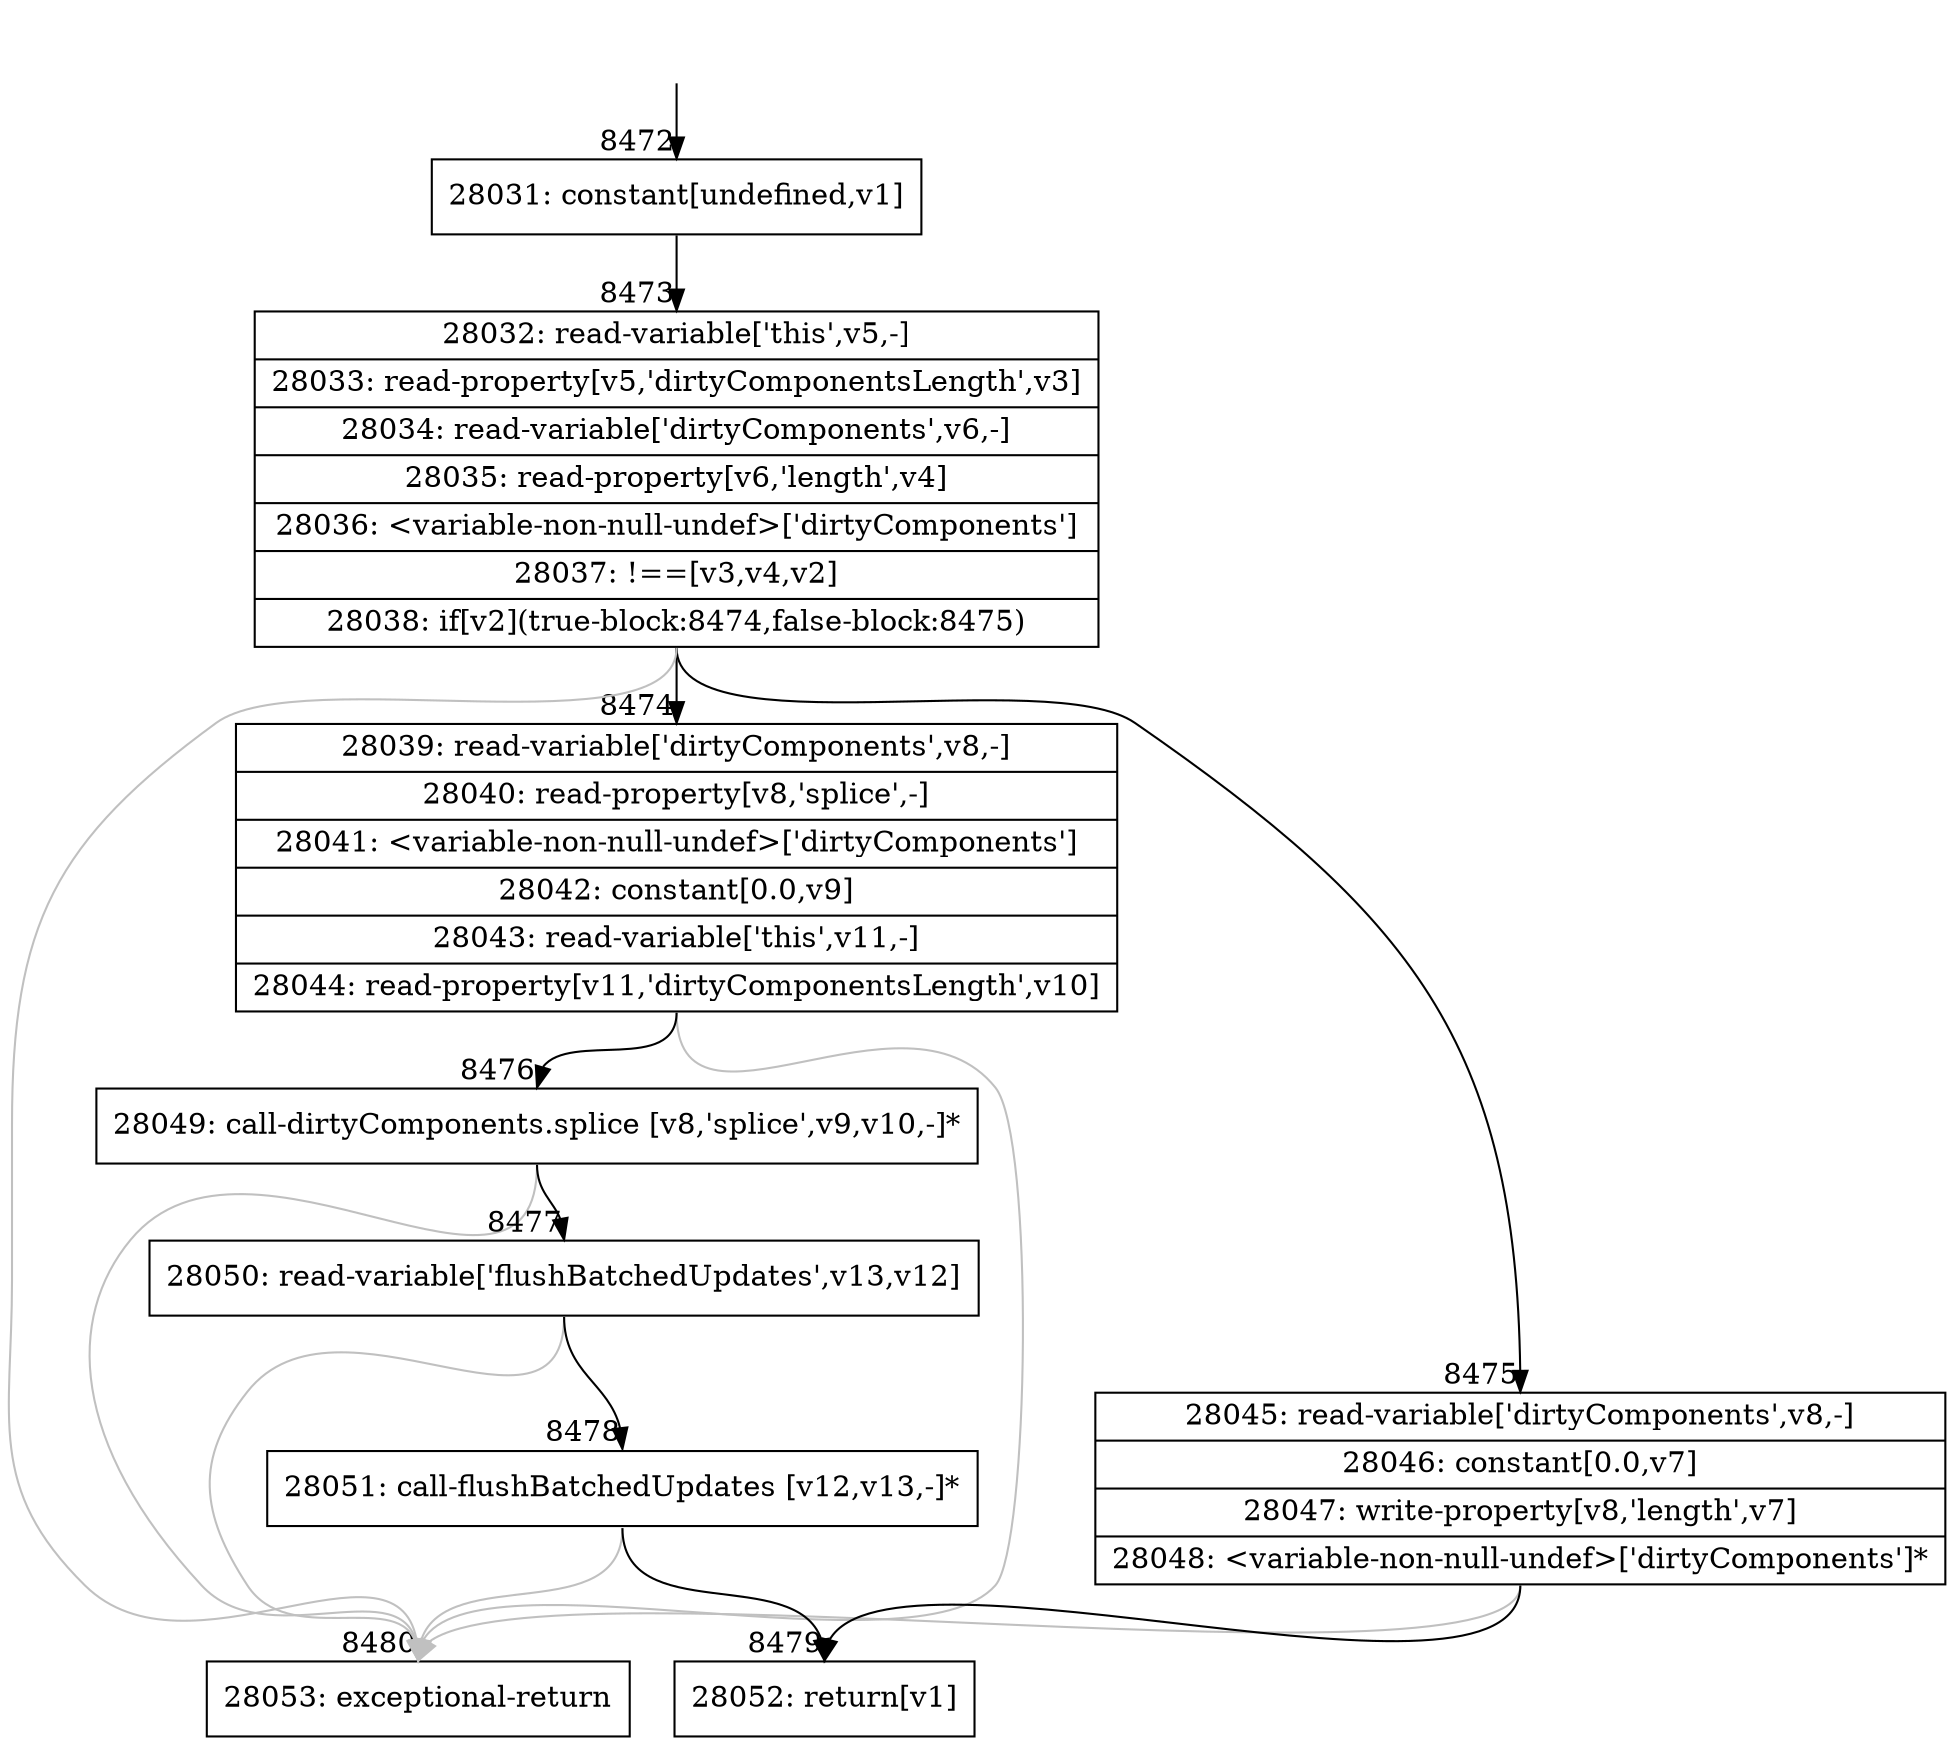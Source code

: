 digraph {
rankdir="TD"
BB_entry622[shape=none,label=""];
BB_entry622 -> BB8472 [tailport=s, headport=n, headlabel="    8472"]
BB8472 [shape=record label="{28031: constant[undefined,v1]}" ] 
BB8472 -> BB8473 [tailport=s, headport=n, headlabel="      8473"]
BB8473 [shape=record label="{28032: read-variable['this',v5,-]|28033: read-property[v5,'dirtyComponentsLength',v3]|28034: read-variable['dirtyComponents',v6,-]|28035: read-property[v6,'length',v4]|28036: \<variable-non-null-undef\>['dirtyComponents']|28037: !==[v3,v4,v2]|28038: if[v2](true-block:8474,false-block:8475)}" ] 
BB8473 -> BB8474 [tailport=s, headport=n, headlabel="      8474"]
BB8473 -> BB8475 [tailport=s, headport=n, headlabel="      8475"]
BB8473 -> BB8480 [tailport=s, headport=n, color=gray, headlabel="      8480"]
BB8474 [shape=record label="{28039: read-variable['dirtyComponents',v8,-]|28040: read-property[v8,'splice',-]|28041: \<variable-non-null-undef\>['dirtyComponents']|28042: constant[0.0,v9]|28043: read-variable['this',v11,-]|28044: read-property[v11,'dirtyComponentsLength',v10]}" ] 
BB8474 -> BB8476 [tailport=s, headport=n, headlabel="      8476"]
BB8474 -> BB8480 [tailport=s, headport=n, color=gray]
BB8475 [shape=record label="{28045: read-variable['dirtyComponents',v8,-]|28046: constant[0.0,v7]|28047: write-property[v8,'length',v7]|28048: \<variable-non-null-undef\>['dirtyComponents']*}" ] 
BB8475 -> BB8479 [tailport=s, headport=n, headlabel="      8479"]
BB8475 -> BB8480 [tailport=s, headport=n, color=gray]
BB8476 [shape=record label="{28049: call-dirtyComponents.splice [v8,'splice',v9,v10,-]*}" ] 
BB8476 -> BB8477 [tailport=s, headport=n, headlabel="      8477"]
BB8476 -> BB8480 [tailport=s, headport=n, color=gray]
BB8477 [shape=record label="{28050: read-variable['flushBatchedUpdates',v13,v12]}" ] 
BB8477 -> BB8478 [tailport=s, headport=n, headlabel="      8478"]
BB8477 -> BB8480 [tailport=s, headport=n, color=gray]
BB8478 [shape=record label="{28051: call-flushBatchedUpdates [v12,v13,-]*}" ] 
BB8478 -> BB8479 [tailport=s, headport=n]
BB8478 -> BB8480 [tailport=s, headport=n, color=gray]
BB8479 [shape=record label="{28052: return[v1]}" ] 
BB8480 [shape=record label="{28053: exceptional-return}" ] 
//#$~ 14857
}
